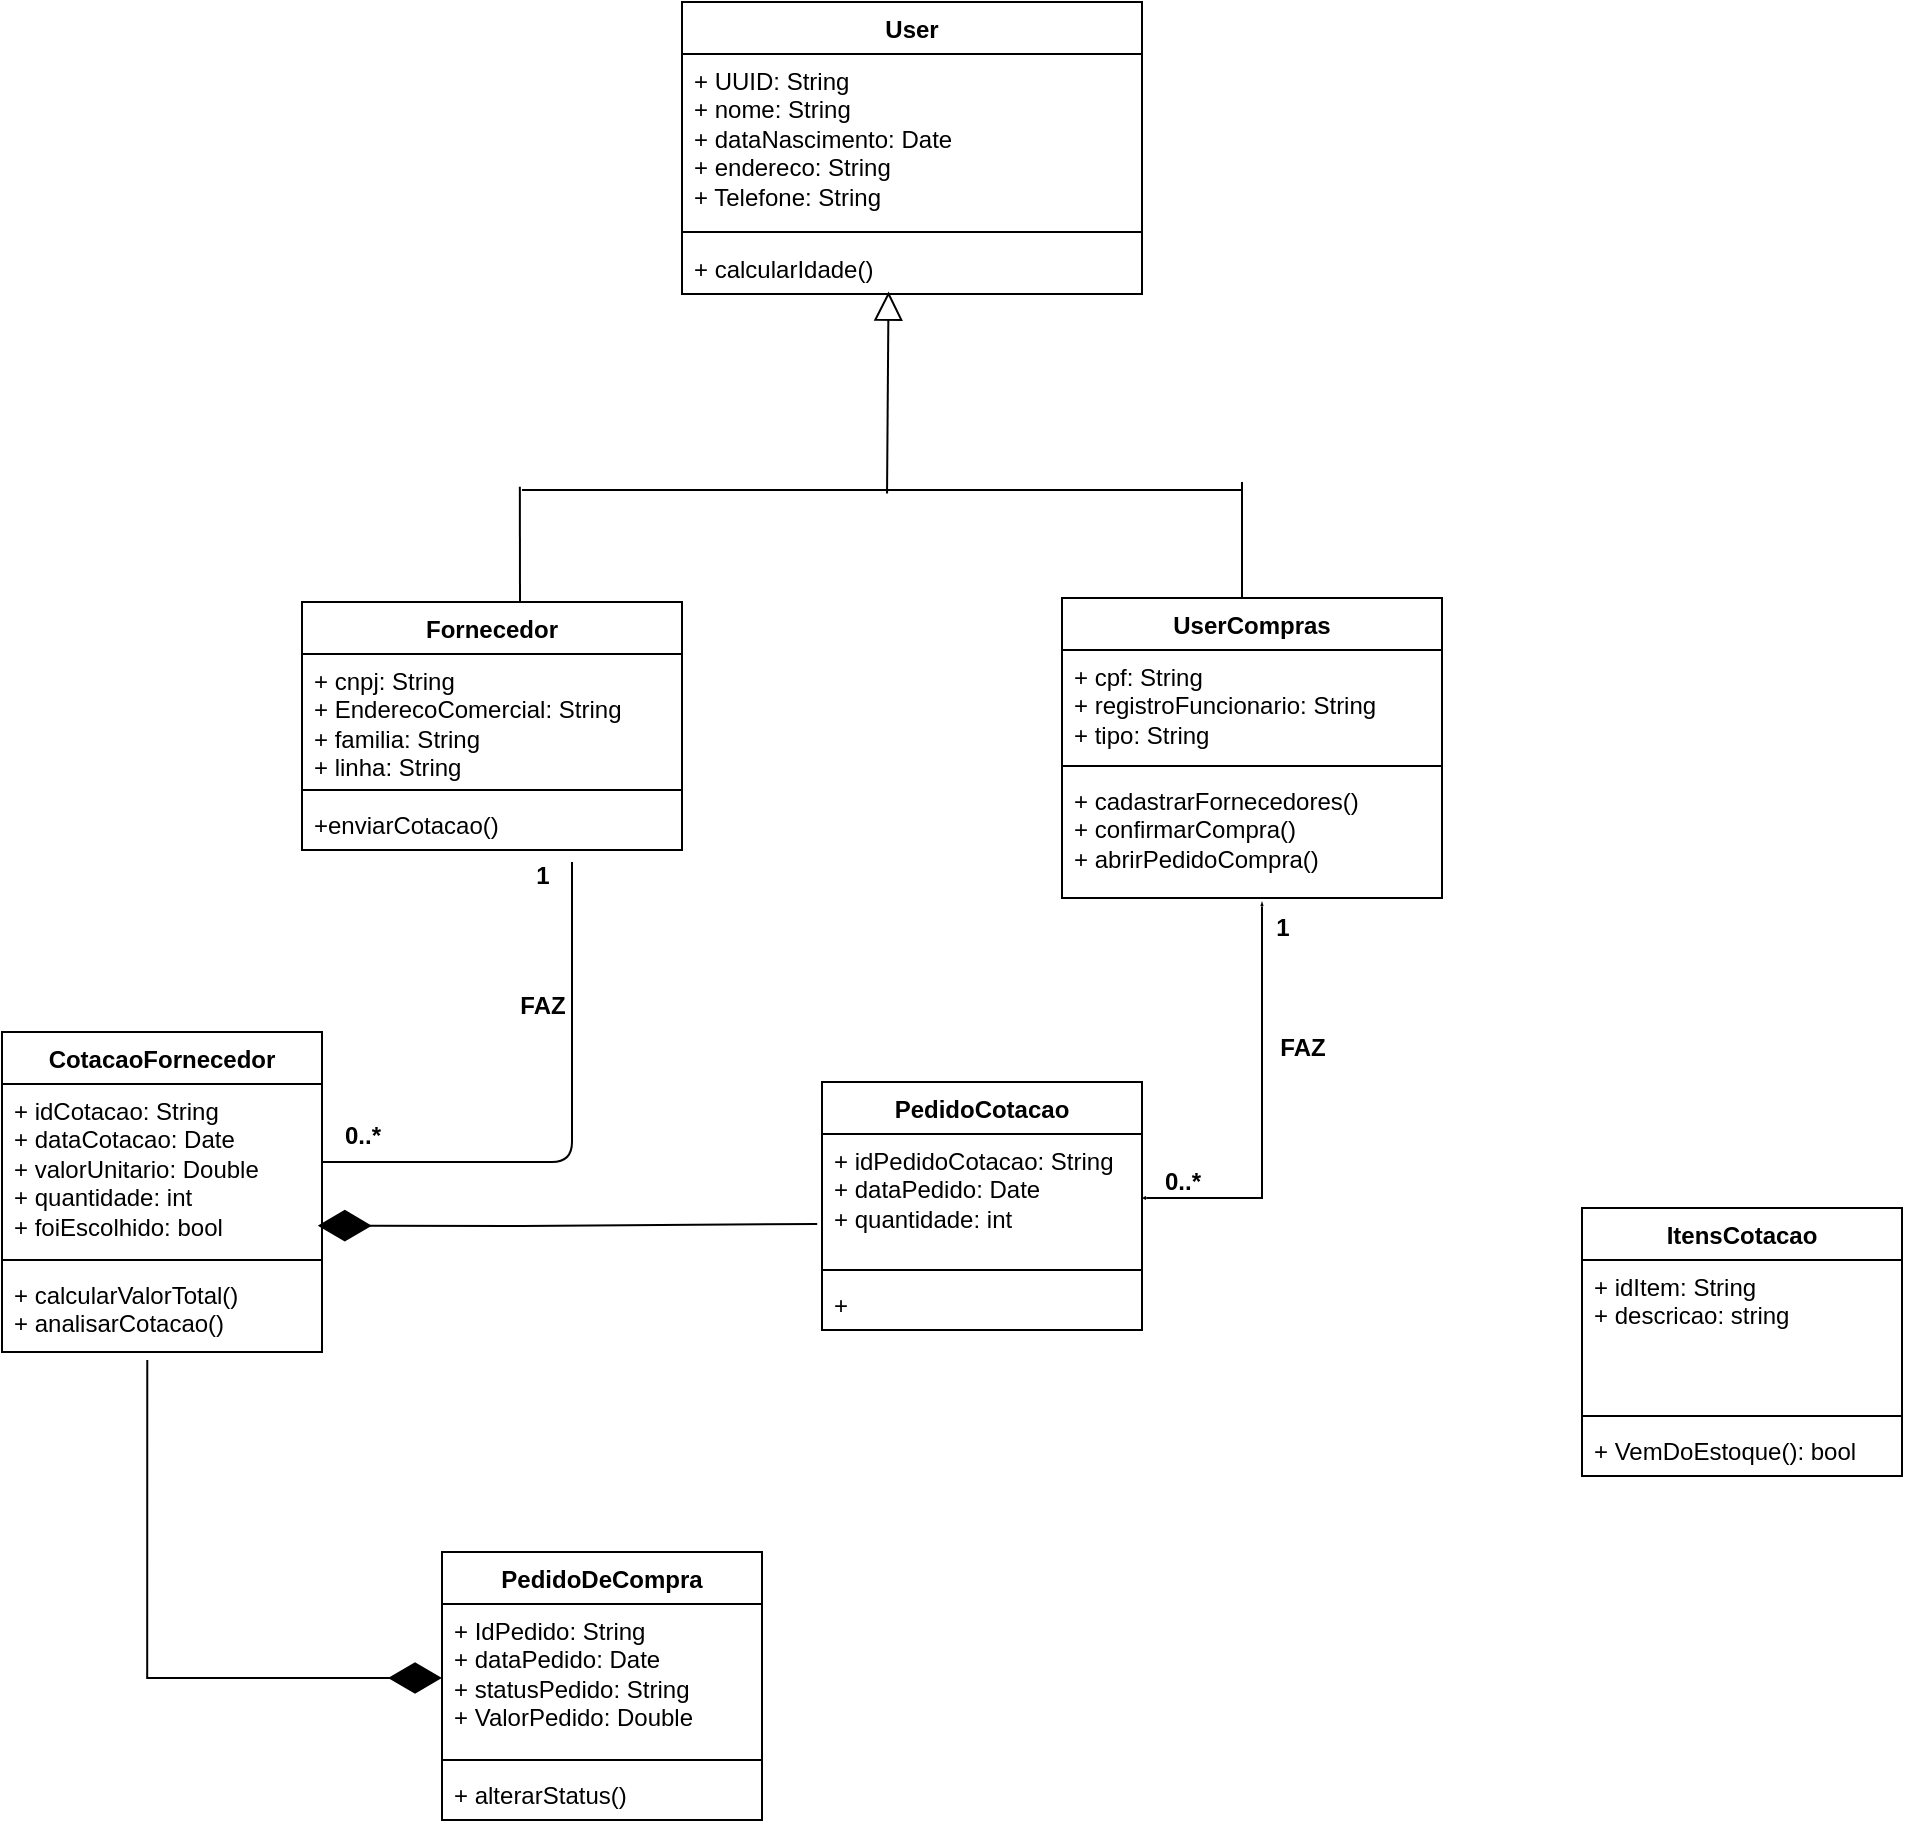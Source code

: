 <mxfile version="22.0.8" type="github">
  <diagram id="C5RBs43oDa-KdzZeNtuy" name="Page-1">
    <mxGraphModel dx="1235" dy="636" grid="1" gridSize="10" guides="1" tooltips="1" connect="1" arrows="1" fold="1" page="1" pageScale="1" pageWidth="1654" pageHeight="1169" background="#FFFFFF" math="0" shadow="0">
      <root>
        <mxCell id="WIyWlLk6GJQsqaUBKTNV-0" />
        <mxCell id="WIyWlLk6GJQsqaUBKTNV-1" parent="WIyWlLk6GJQsqaUBKTNV-0" />
        <mxCell id="4EW0FoZZysdQp16mMdRi-5" value="User" style="swimlane;fontStyle=1;align=center;verticalAlign=top;childLayout=stackLayout;horizontal=1;startSize=26;horizontalStack=0;resizeParent=1;resizeParentMax=0;resizeLast=0;collapsible=1;marginBottom=0;whiteSpace=wrap;html=1;swimlaneLine=1;fillColor=default;swimlaneFillColor=default;" parent="WIyWlLk6GJQsqaUBKTNV-1" vertex="1">
          <mxGeometry x="670" y="70" width="230" height="146" as="geometry">
            <mxRectangle x="254" y="70" width="70" height="30" as="alternateBounds" />
          </mxGeometry>
        </mxCell>
        <mxCell id="4EW0FoZZysdQp16mMdRi-6" value="+ UUID: String&lt;br style=&quot;border-color: var(--border-color);&quot;&gt;+ nome: String&lt;br style=&quot;border-color: var(--border-color);&quot;&gt;+ dataNascimento: Date&lt;br style=&quot;border-color: var(--border-color);&quot;&gt;+ endereco: String&lt;br&gt;+ Telefone: String" style="text;strokeColor=none;fillColor=none;align=left;verticalAlign=top;spacingLeft=4;spacingRight=4;overflow=hidden;rotatable=0;points=[[0,0.5],[1,0.5]];portConstraint=eastwest;whiteSpace=wrap;html=1;" parent="4EW0FoZZysdQp16mMdRi-5" vertex="1">
          <mxGeometry y="26" width="230" height="84" as="geometry" />
        </mxCell>
        <mxCell id="4EW0FoZZysdQp16mMdRi-7" value="" style="line;strokeWidth=1;fillColor=none;align=left;verticalAlign=middle;spacingTop=-1;spacingLeft=3;spacingRight=3;rotatable=0;labelPosition=right;points=[];portConstraint=eastwest;strokeColor=default;shadow=0;perimeterSpacing=0;" parent="4EW0FoZZysdQp16mMdRi-5" vertex="1">
          <mxGeometry y="110" width="230" height="10" as="geometry" />
        </mxCell>
        <mxCell id="4EW0FoZZysdQp16mMdRi-12" value="+ calcularIdade()" style="text;strokeColor=none;fillColor=none;align=left;verticalAlign=top;spacingLeft=4;spacingRight=4;overflow=hidden;rotatable=0;points=[[0,0.5],[1,0.5]];portConstraint=eastwest;whiteSpace=wrap;html=1;" parent="4EW0FoZZysdQp16mMdRi-5" vertex="1">
          <mxGeometry y="120" width="230" height="26" as="geometry" />
        </mxCell>
        <mxCell id="4EW0FoZZysdQp16mMdRi-9" value="UserCompras" style="swimlane;fontStyle=1;align=center;verticalAlign=top;childLayout=stackLayout;horizontal=1;startSize=26;horizontalStack=0;resizeParent=1;resizeParentMax=0;resizeLast=0;collapsible=1;marginBottom=0;whiteSpace=wrap;html=1;fillColor=default;swimlaneFillColor=default;" parent="WIyWlLk6GJQsqaUBKTNV-1" vertex="1">
          <mxGeometry x="860" y="368" width="190" height="150" as="geometry" />
        </mxCell>
        <mxCell id="4EW0FoZZysdQp16mMdRi-10" value="+ cpf: String&lt;br&gt;+ registroFuncionario: String&lt;br&gt;+ tipo: String" style="text;strokeColor=none;fillColor=none;align=left;verticalAlign=top;spacingLeft=4;spacingRight=4;overflow=hidden;rotatable=0;points=[[0,0.5],[1,0.5]];portConstraint=eastwest;whiteSpace=wrap;html=1;" parent="4EW0FoZZysdQp16mMdRi-9" vertex="1">
          <mxGeometry y="26" width="190" height="54" as="geometry" />
        </mxCell>
        <mxCell id="4EW0FoZZysdQp16mMdRi-11" value="" style="line;strokeWidth=1;fillColor=none;align=left;verticalAlign=middle;spacingTop=-1;spacingLeft=3;spacingRight=3;rotatable=0;labelPosition=right;points=[];portConstraint=eastwest;strokeColor=inherit;" parent="4EW0FoZZysdQp16mMdRi-9" vertex="1">
          <mxGeometry y="80" width="190" height="8" as="geometry" />
        </mxCell>
        <mxCell id="4EW0FoZZysdQp16mMdRi-13" value="+ cadastrarFornecedores()&lt;br&gt;+ confirmarCompra()&lt;br&gt;+ abrirPedidoCompra()" style="text;strokeColor=none;fillColor=none;align=left;verticalAlign=top;spacingLeft=4;spacingRight=4;overflow=hidden;rotatable=0;points=[[0,0.5],[1,0.5]];portConstraint=eastwest;whiteSpace=wrap;html=1;" parent="4EW0FoZZysdQp16mMdRi-9" vertex="1">
          <mxGeometry y="88" width="190" height="62" as="geometry" />
        </mxCell>
        <mxCell id="4EW0FoZZysdQp16mMdRi-14" value="Fornecedor" style="swimlane;fontStyle=1;align=center;verticalAlign=top;childLayout=stackLayout;horizontal=1;startSize=26;horizontalStack=0;resizeParent=1;resizeParentMax=0;resizeLast=0;collapsible=1;marginBottom=0;whiteSpace=wrap;html=1;swimlaneFillColor=default;gradientColor=none;" parent="WIyWlLk6GJQsqaUBKTNV-1" vertex="1">
          <mxGeometry x="480" y="370" width="190" height="124" as="geometry" />
        </mxCell>
        <mxCell id="4EW0FoZZysdQp16mMdRi-15" value="+ cnpj: String&lt;br&gt;+ EnderecoComercial: String&lt;br&gt;+ familia: String&lt;br&gt;+ linha: String" style="text;strokeColor=none;fillColor=none;align=left;verticalAlign=top;spacingLeft=4;spacingRight=4;overflow=hidden;rotatable=0;points=[[0,0.5],[1,0.5]];portConstraint=eastwest;whiteSpace=wrap;html=1;" parent="4EW0FoZZysdQp16mMdRi-14" vertex="1">
          <mxGeometry y="26" width="190" height="64" as="geometry" />
        </mxCell>
        <mxCell id="4EW0FoZZysdQp16mMdRi-16" value="" style="line;strokeWidth=1;fillColor=none;align=left;verticalAlign=middle;spacingTop=-1;spacingLeft=3;spacingRight=3;rotatable=0;labelPosition=right;points=[];portConstraint=eastwest;strokeColor=inherit;" parent="4EW0FoZZysdQp16mMdRi-14" vertex="1">
          <mxGeometry y="90" width="190" height="8" as="geometry" />
        </mxCell>
        <mxCell id="4EW0FoZZysdQp16mMdRi-17" value="+enviarCotacao()" style="text;strokeColor=none;fillColor=none;align=left;verticalAlign=top;spacingLeft=4;spacingRight=4;overflow=hidden;rotatable=0;points=[[0,0.5],[1,0.5]];portConstraint=eastwest;whiteSpace=wrap;html=1;" parent="4EW0FoZZysdQp16mMdRi-14" vertex="1">
          <mxGeometry y="98" width="190" height="26" as="geometry" />
        </mxCell>
        <mxCell id="4EW0FoZZysdQp16mMdRi-21" value="" style="line;strokeWidth=1;fillColor=none;align=left;verticalAlign=middle;spacingTop=-1;spacingLeft=3;spacingRight=3;rotatable=0;labelPosition=right;points=[];portConstraint=eastwest;strokeColor=inherit;" parent="WIyWlLk6GJQsqaUBKTNV-1" vertex="1">
          <mxGeometry x="590" y="310" width="360" height="8" as="geometry" />
        </mxCell>
        <mxCell id="4EW0FoZZysdQp16mMdRi-25" value="" style="endArrow=none;html=1;rounded=0;entryX=-0.003;entryY=0.292;entryDx=0;entryDy=0;entryPerimeter=0;" parent="WIyWlLk6GJQsqaUBKTNV-1" target="4EW0FoZZysdQp16mMdRi-21" edge="1">
          <mxGeometry width="50" height="50" relative="1" as="geometry">
            <mxPoint x="589" y="370" as="sourcePoint" />
            <mxPoint x="620" y="330" as="targetPoint" />
          </mxGeometry>
        </mxCell>
        <mxCell id="4EW0FoZZysdQp16mMdRi-26" value="" style="endArrow=none;html=1;rounded=0;" parent="WIyWlLk6GJQsqaUBKTNV-1" edge="1">
          <mxGeometry width="50" height="50" relative="1" as="geometry">
            <mxPoint x="950" y="368" as="sourcePoint" />
            <mxPoint x="950" y="310" as="targetPoint" />
          </mxGeometry>
        </mxCell>
        <mxCell id="4EW0FoZZysdQp16mMdRi-27" value="" style="endArrow=block;endFill=0;html=1;rounded=0;endSize=12;entryX=0.449;entryY=0.953;entryDx=0;entryDy=0;entryPerimeter=0;exitX=0.507;exitY=0.717;exitDx=0;exitDy=0;exitPerimeter=0;" parent="WIyWlLk6GJQsqaUBKTNV-1" source="4EW0FoZZysdQp16mMdRi-21" target="4EW0FoZZysdQp16mMdRi-12" edge="1">
          <mxGeometry width="160" relative="1" as="geometry">
            <mxPoint x="770" y="314" as="sourcePoint" />
            <mxPoint x="770" y="250" as="targetPoint" />
          </mxGeometry>
        </mxCell>
        <mxCell id="4EW0FoZZysdQp16mMdRi-28" value="PedidoDeCompra" style="swimlane;fontStyle=1;align=center;verticalAlign=top;childLayout=stackLayout;horizontal=1;startSize=26;horizontalStack=0;resizeParent=1;resizeParentMax=0;resizeLast=0;collapsible=1;marginBottom=0;whiteSpace=wrap;html=1;" parent="WIyWlLk6GJQsqaUBKTNV-1" vertex="1">
          <mxGeometry x="550" y="845" width="160" height="134" as="geometry">
            <mxRectangle x="1100" y="605" width="140" height="30" as="alternateBounds" />
          </mxGeometry>
        </mxCell>
        <mxCell id="4EW0FoZZysdQp16mMdRi-29" value="+ IdPedido: String&lt;br&gt;+ dataPedido: Date&lt;br&gt;+ statusPedido: String&lt;br&gt;+ ValorPedido: Double" style="text;strokeColor=none;fillColor=none;align=left;verticalAlign=top;spacingLeft=4;spacingRight=4;overflow=hidden;rotatable=0;points=[[0,0.5],[1,0.5]];portConstraint=eastwest;whiteSpace=wrap;html=1;" parent="4EW0FoZZysdQp16mMdRi-28" vertex="1">
          <mxGeometry y="26" width="160" height="74" as="geometry" />
        </mxCell>
        <mxCell id="4EW0FoZZysdQp16mMdRi-30" value="" style="line;strokeWidth=1;fillColor=none;align=left;verticalAlign=middle;spacingTop=-1;spacingLeft=3;spacingRight=3;rotatable=0;labelPosition=right;points=[];portConstraint=eastwest;strokeColor=inherit;" parent="4EW0FoZZysdQp16mMdRi-28" vertex="1">
          <mxGeometry y="100" width="160" height="8" as="geometry" />
        </mxCell>
        <mxCell id="4EW0FoZZysdQp16mMdRi-31" value="+ alterarStatus()" style="text;strokeColor=none;fillColor=none;align=left;verticalAlign=top;spacingLeft=4;spacingRight=4;overflow=hidden;rotatable=0;points=[[0,0.5],[1,0.5]];portConstraint=eastwest;whiteSpace=wrap;html=1;" parent="4EW0FoZZysdQp16mMdRi-28" vertex="1">
          <mxGeometry y="108" width="160" height="26" as="geometry" />
        </mxCell>
        <mxCell id="4EW0FoZZysdQp16mMdRi-32" value="CotacaoFornecedor" style="swimlane;fontStyle=1;align=center;verticalAlign=top;childLayout=stackLayout;horizontal=1;startSize=26;horizontalStack=0;resizeParent=1;resizeParentMax=0;resizeLast=0;collapsible=1;marginBottom=0;whiteSpace=wrap;html=1;" parent="WIyWlLk6GJQsqaUBKTNV-1" vertex="1">
          <mxGeometry x="330" y="585" width="160" height="160" as="geometry" />
        </mxCell>
        <mxCell id="4EW0FoZZysdQp16mMdRi-33" value="+ idCotacao: String&lt;br&gt;+ dataCotacao: Date&lt;br&gt;+ valorUnitario: Double&lt;br&gt;+ quantidade: int&lt;br&gt;+ foiEscolhido: bool" style="text;strokeColor=none;fillColor=none;align=left;verticalAlign=top;spacingLeft=4;spacingRight=4;overflow=hidden;rotatable=0;points=[[0,0.5],[1,0.5]];portConstraint=eastwest;whiteSpace=wrap;html=1;" parent="4EW0FoZZysdQp16mMdRi-32" vertex="1">
          <mxGeometry y="26" width="160" height="84" as="geometry" />
        </mxCell>
        <mxCell id="4EW0FoZZysdQp16mMdRi-34" value="" style="line;strokeWidth=1;fillColor=none;align=left;verticalAlign=middle;spacingTop=-1;spacingLeft=3;spacingRight=3;rotatable=0;labelPosition=right;points=[];portConstraint=eastwest;strokeColor=inherit;" parent="4EW0FoZZysdQp16mMdRi-32" vertex="1">
          <mxGeometry y="110" width="160" height="8" as="geometry" />
        </mxCell>
        <mxCell id="4EW0FoZZysdQp16mMdRi-35" value="+ calcularValorTotal()&lt;br&gt;+ analisarCotacao()" style="text;strokeColor=none;fillColor=none;align=left;verticalAlign=top;spacingLeft=4;spacingRight=4;overflow=hidden;rotatable=0;points=[[0,0.5],[1,0.5]];portConstraint=eastwest;whiteSpace=wrap;html=1;" parent="4EW0FoZZysdQp16mMdRi-32" vertex="1">
          <mxGeometry y="118" width="160" height="42" as="geometry" />
        </mxCell>
        <mxCell id="4EW0FoZZysdQp16mMdRi-40" value="PedidoCotacao" style="swimlane;fontStyle=1;align=center;verticalAlign=top;childLayout=stackLayout;horizontal=1;startSize=26;horizontalStack=0;resizeParent=1;resizeParentMax=0;resizeLast=0;collapsible=1;marginBottom=0;whiteSpace=wrap;html=1;" parent="WIyWlLk6GJQsqaUBKTNV-1" vertex="1">
          <mxGeometry x="740" y="610" width="160" height="124" as="geometry" />
        </mxCell>
        <mxCell id="4EW0FoZZysdQp16mMdRi-41" value="+ idPedidoCotacao: String&lt;br&gt;+ dataPedido: Date&lt;br&gt;+ quantidade: int" style="text;strokeColor=none;fillColor=none;align=left;verticalAlign=top;spacingLeft=4;spacingRight=4;overflow=hidden;rotatable=0;points=[[0,0.5],[1,0.5]];portConstraint=eastwest;whiteSpace=wrap;html=1;" parent="4EW0FoZZysdQp16mMdRi-40" vertex="1">
          <mxGeometry y="26" width="160" height="64" as="geometry" />
        </mxCell>
        <mxCell id="4EW0FoZZysdQp16mMdRi-42" value="" style="line;strokeWidth=1;fillColor=none;align=left;verticalAlign=middle;spacingTop=-1;spacingLeft=3;spacingRight=3;rotatable=0;labelPosition=right;points=[];portConstraint=eastwest;strokeColor=inherit;" parent="4EW0FoZZysdQp16mMdRi-40" vertex="1">
          <mxGeometry y="90" width="160" height="8" as="geometry" />
        </mxCell>
        <mxCell id="4EW0FoZZysdQp16mMdRi-43" value="+&amp;nbsp;" style="text;strokeColor=none;fillColor=none;align=left;verticalAlign=top;spacingLeft=4;spacingRight=4;overflow=hidden;rotatable=0;points=[[0,0.5],[1,0.5]];portConstraint=eastwest;whiteSpace=wrap;html=1;" parent="4EW0FoZZysdQp16mMdRi-40" vertex="1">
          <mxGeometry y="98" width="160" height="26" as="geometry" />
        </mxCell>
        <mxCell id="4EW0FoZZysdQp16mMdRi-44" value="ItensCotacao" style="swimlane;fontStyle=1;align=center;verticalAlign=top;childLayout=stackLayout;horizontal=1;startSize=26;horizontalStack=0;resizeParent=1;resizeParentMax=0;resizeLast=0;collapsible=1;marginBottom=0;whiteSpace=wrap;html=1;" parent="WIyWlLk6GJQsqaUBKTNV-1" vertex="1">
          <mxGeometry x="1120" y="673" width="160" height="134" as="geometry" />
        </mxCell>
        <mxCell id="4EW0FoZZysdQp16mMdRi-45" value="+ idItem: String&lt;br&gt;+ descricao: string" style="text;strokeColor=none;fillColor=none;align=left;verticalAlign=top;spacingLeft=4;spacingRight=4;overflow=hidden;rotatable=0;points=[[0,0.5],[1,0.5]];portConstraint=eastwest;whiteSpace=wrap;html=1;" parent="4EW0FoZZysdQp16mMdRi-44" vertex="1">
          <mxGeometry y="26" width="160" height="74" as="geometry" />
        </mxCell>
        <mxCell id="4EW0FoZZysdQp16mMdRi-46" value="" style="line;strokeWidth=1;fillColor=none;align=left;verticalAlign=middle;spacingTop=-1;spacingLeft=3;spacingRight=3;rotatable=0;labelPosition=right;points=[];portConstraint=eastwest;strokeColor=inherit;" parent="4EW0FoZZysdQp16mMdRi-44" vertex="1">
          <mxGeometry y="100" width="160" height="8" as="geometry" />
        </mxCell>
        <mxCell id="4EW0FoZZysdQp16mMdRi-47" value="+ VemDoEstoque(): bool" style="text;strokeColor=none;fillColor=none;align=left;verticalAlign=top;spacingLeft=4;spacingRight=4;overflow=hidden;rotatable=0;points=[[0,0.5],[1,0.5]];portConstraint=eastwest;whiteSpace=wrap;html=1;" parent="4EW0FoZZysdQp16mMdRi-44" vertex="1">
          <mxGeometry y="108" width="160" height="26" as="geometry" />
        </mxCell>
        <mxCell id="4EW0FoZZysdQp16mMdRi-49" value="" style="endArrow=none;endFill=0;endSize=12;html=1;rounded=1;edgeStyle=orthogonalEdgeStyle;" parent="WIyWlLk6GJQsqaUBKTNV-1" target="4EW0FoZZysdQp16mMdRi-33" edge="1">
          <mxGeometry width="160" relative="1" as="geometry">
            <mxPoint x="615" y="500" as="sourcePoint" />
            <mxPoint x="785" y="436" as="targetPoint" />
            <Array as="points">
              <mxPoint x="615" y="650" />
            </Array>
          </mxGeometry>
        </mxCell>
        <mxCell id="4EW0FoZZysdQp16mMdRi-48" value="" style="endArrow=diamondThin;endFill=1;endSize=24;html=1;rounded=0;exitX=-0.015;exitY=0.703;exitDx=0;exitDy=0;entryX=0.987;entryY=0.843;entryDx=0;entryDy=0;entryPerimeter=0;exitPerimeter=0;" parent="WIyWlLk6GJQsqaUBKTNV-1" source="4EW0FoZZysdQp16mMdRi-41" target="4EW0FoZZysdQp16mMdRi-33" edge="1">
          <mxGeometry width="160" relative="1" as="geometry">
            <mxPoint x="425" y="686" as="sourcePoint" />
            <mxPoint x="715" y="686" as="targetPoint" />
            <Array as="points">
              <mxPoint x="590" y="682" />
            </Array>
          </mxGeometry>
        </mxCell>
        <mxCell id="4EW0FoZZysdQp16mMdRi-51" value="1" style="text;align=center;fontStyle=1;verticalAlign=middle;spacingLeft=3;spacingRight=3;strokeColor=none;rotatable=0;points=[[0,0.5],[1,0.5]];portConstraint=eastwest;html=1;" parent="WIyWlLk6GJQsqaUBKTNV-1" vertex="1">
          <mxGeometry x="560" y="494" width="80" height="26" as="geometry" />
        </mxCell>
        <mxCell id="4EW0FoZZysdQp16mMdRi-52" value="0..*" style="text;align=center;fontStyle=1;verticalAlign=middle;spacingLeft=3;spacingRight=3;strokeColor=none;rotatable=0;points=[[0,0.5],[1,0.5]];portConstraint=eastwest;html=1;" parent="WIyWlLk6GJQsqaUBKTNV-1" vertex="1">
          <mxGeometry x="470" y="624" width="80" height="26" as="geometry" />
        </mxCell>
        <mxCell id="4EW0FoZZysdQp16mMdRi-53" value="FAZ" style="text;align=center;fontStyle=1;verticalAlign=middle;spacingLeft=3;spacingRight=3;strokeColor=none;rotatable=0;points=[[0,0.5],[1,0.5]];portConstraint=eastwest;html=1;" parent="WIyWlLk6GJQsqaUBKTNV-1" vertex="1">
          <mxGeometry x="560" y="559" width="80" height="26" as="geometry" />
        </mxCell>
        <mxCell id="4EW0FoZZysdQp16mMdRi-54" value="" style="endArrow=open;endFill=0;endSize=0;html=1;rounded=0;edgeStyle=orthogonalEdgeStyle;startArrow=openThin;startFill=0;startSize=0;" parent="WIyWlLk6GJQsqaUBKTNV-1" target="4EW0FoZZysdQp16mMdRi-41" edge="1">
          <mxGeometry width="160" relative="1" as="geometry">
            <mxPoint x="960" y="520" as="sourcePoint" />
            <mxPoint x="930" y="690" as="targetPoint" />
            <Array as="points">
              <mxPoint x="960" y="668" />
            </Array>
          </mxGeometry>
        </mxCell>
        <mxCell id="4EW0FoZZysdQp16mMdRi-55" value="1" style="text;align=center;fontStyle=1;verticalAlign=middle;spacingLeft=3;spacingRight=3;strokeColor=none;rotatable=0;points=[[0,0.5],[1,0.5]];portConstraint=eastwest;html=1;" parent="WIyWlLk6GJQsqaUBKTNV-1" vertex="1">
          <mxGeometry x="930" y="520" width="80" height="26" as="geometry" />
        </mxCell>
        <mxCell id="4EW0FoZZysdQp16mMdRi-56" value="FAZ" style="text;align=center;fontStyle=1;verticalAlign=middle;spacingLeft=3;spacingRight=3;strokeColor=none;rotatable=0;points=[[0,0.5],[1,0.5]];portConstraint=eastwest;html=1;" parent="WIyWlLk6GJQsqaUBKTNV-1" vertex="1">
          <mxGeometry x="940" y="580" width="80" height="26" as="geometry" />
        </mxCell>
        <mxCell id="4EW0FoZZysdQp16mMdRi-57" value="0..*" style="text;align=center;fontStyle=1;verticalAlign=middle;spacingLeft=3;spacingRight=3;strokeColor=none;rotatable=0;points=[[0,0.5],[1,0.5]];portConstraint=eastwest;html=1;" parent="WIyWlLk6GJQsqaUBKTNV-1" vertex="1">
          <mxGeometry x="880" y="647" width="80" height="26" as="geometry" />
        </mxCell>
        <mxCell id="6pf1yLnl8yn6EODteMxN-0" value="" style="endArrow=diamondThin;endFill=1;endSize=24;html=1;rounded=0;edgeStyle=orthogonalEdgeStyle;exitX=0.454;exitY=1.094;exitDx=0;exitDy=0;exitPerimeter=0;" edge="1" parent="WIyWlLk6GJQsqaUBKTNV-1" source="4EW0FoZZysdQp16mMdRi-35" target="4EW0FoZZysdQp16mMdRi-29">
          <mxGeometry width="160" relative="1" as="geometry">
            <mxPoint x="500" y="870" as="sourcePoint" />
            <mxPoint x="250" y="871" as="targetPoint" />
            <Array as="points">
              <mxPoint x="403" y="908" />
            </Array>
          </mxGeometry>
        </mxCell>
      </root>
    </mxGraphModel>
  </diagram>
</mxfile>
